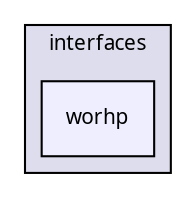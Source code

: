 digraph "worhp" {
  compound=true
  node [ fontsize="10", fontname="FreeSans.ttf"];
  edge [ labelfontsize="10", labelfontname="FreeSans.ttf"];
  subgraph clusterdir_3704cb05e0a8565fe7675e5730d54a9f {
    graph [ bgcolor="#ddddee", pencolor="black", label="interfaces" fontname="FreeSans.ttf", fontsize="10", URL="dir_3704cb05e0a8565fe7675e5730d54a9f.html"]
  dir_557edbbeaee5fbb322c0ea225a884538 [shape=box, label="worhp", style="filled", fillcolor="#eeeeff", pencolor="black", URL="dir_557edbbeaee5fbb322c0ea225a884538.html"];
  }
}
